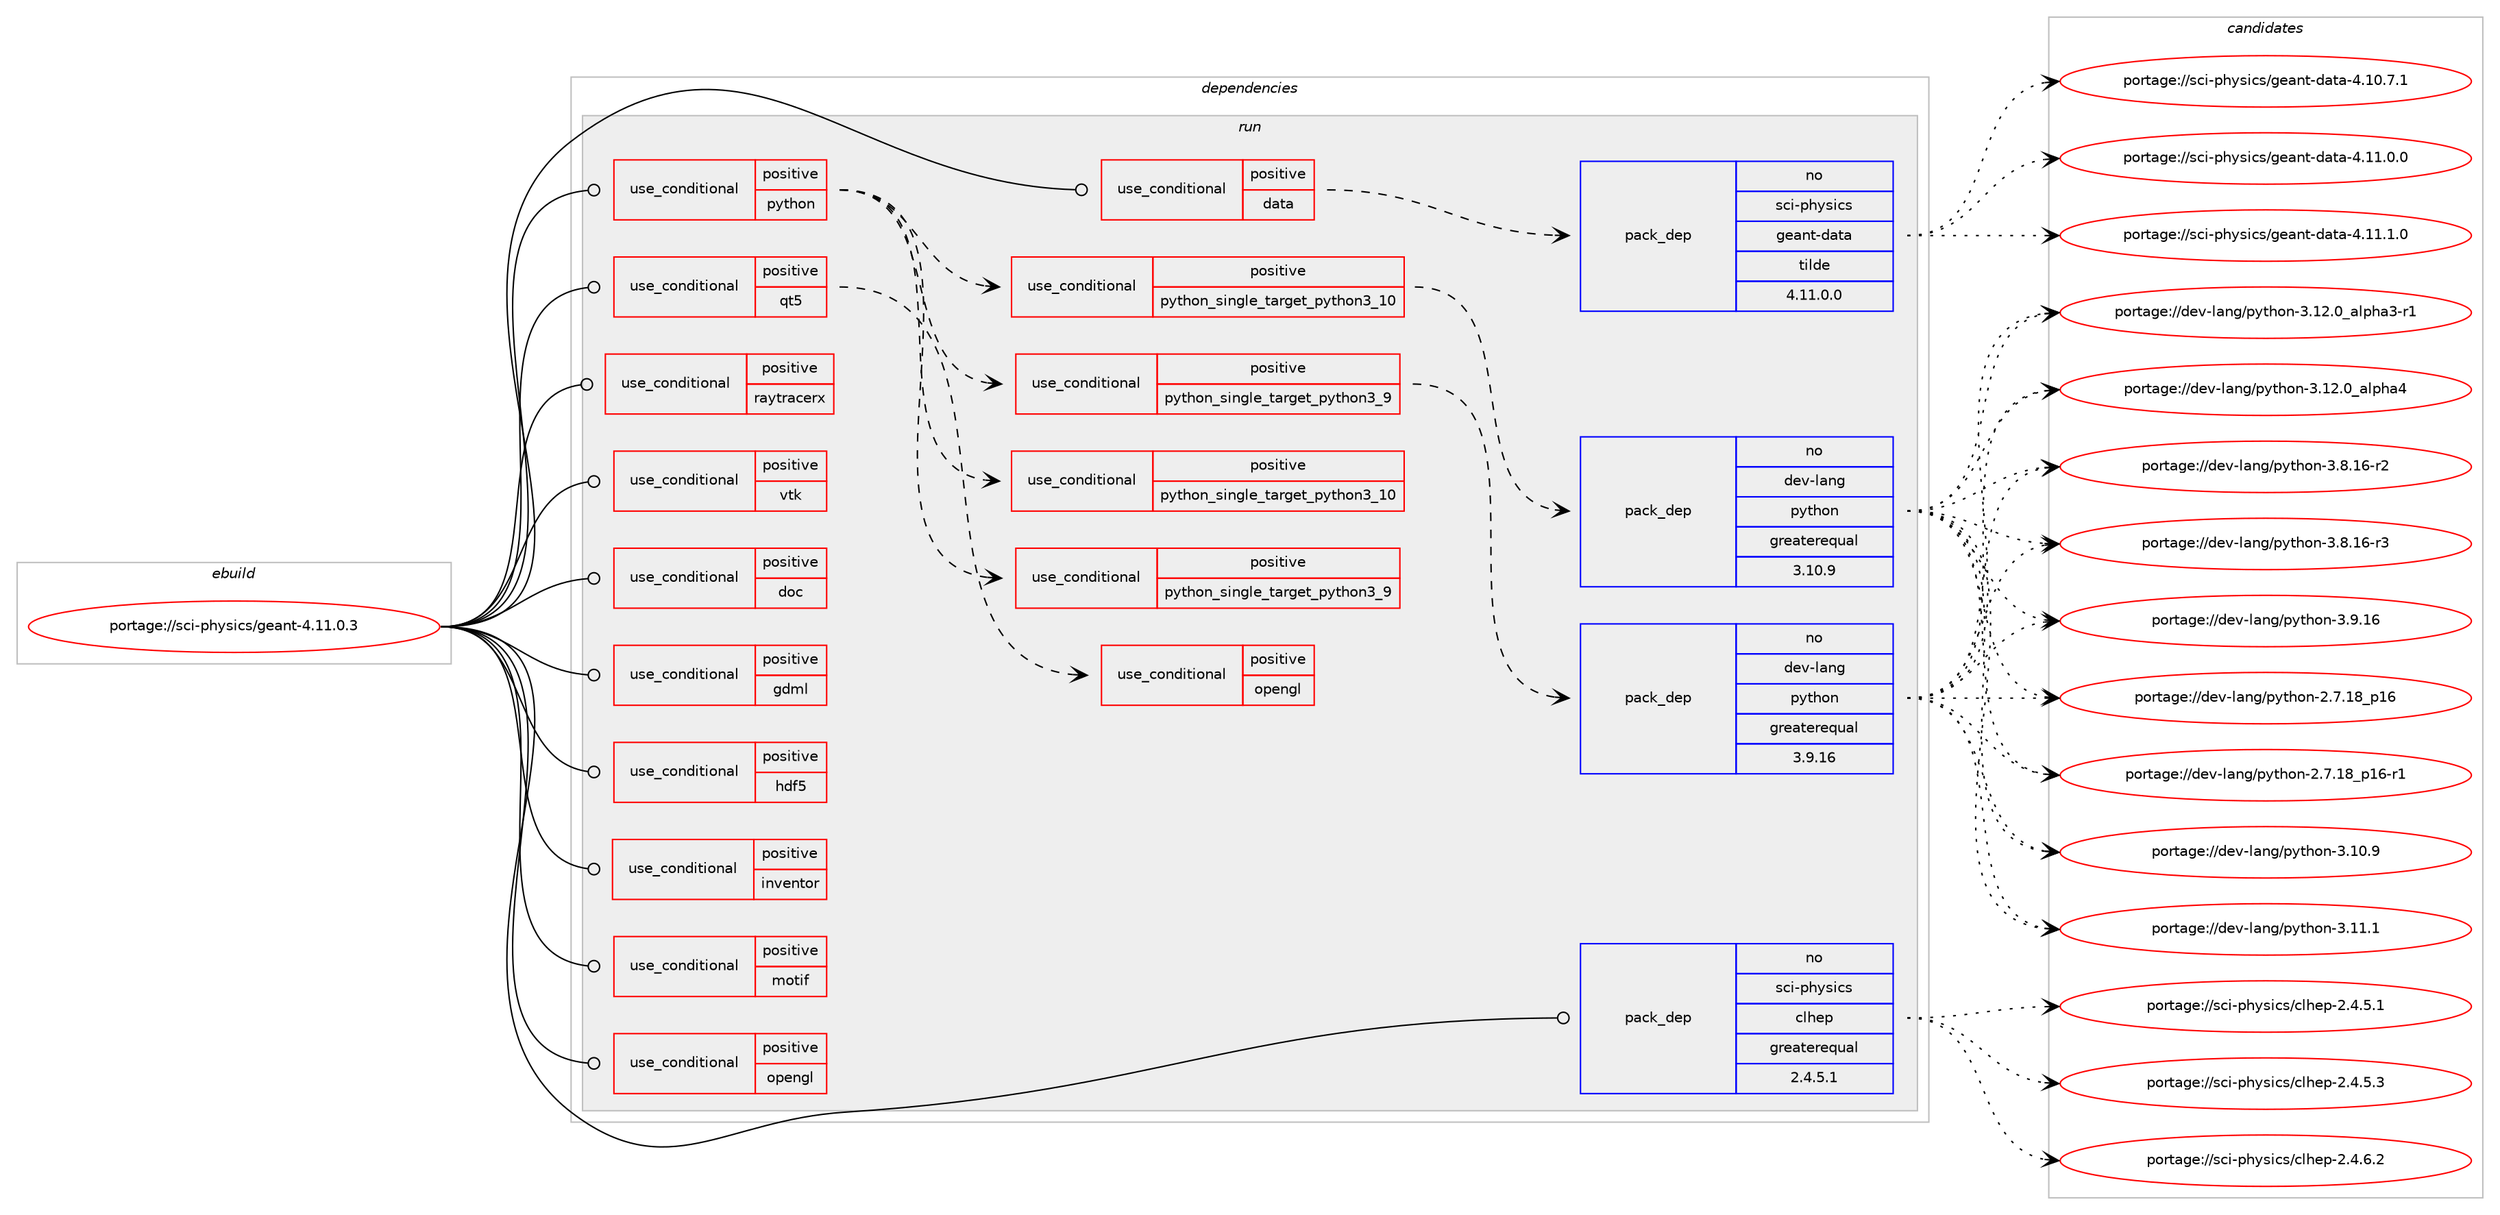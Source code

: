 digraph prolog {

# *************
# Graph options
# *************

newrank=true;
concentrate=true;
compound=true;
graph [rankdir=LR,fontname=Helvetica,fontsize=10,ranksep=1.5];#, ranksep=2.5, nodesep=0.2];
edge  [arrowhead=vee];
node  [fontname=Helvetica,fontsize=10];

# **********
# The ebuild
# **********

subgraph cluster_leftcol {
color=gray;
rank=same;
label=<<i>ebuild</i>>;
id [label="portage://sci-physics/geant-4.11.0.3", color=red, width=4, href="../sci-physics/geant-4.11.0.3.svg"];
}

# ****************
# The dependencies
# ****************

subgraph cluster_midcol {
color=gray;
label=<<i>dependencies</i>>;
subgraph cluster_compile {
fillcolor="#eeeeee";
style=filled;
label=<<i>compile</i>>;
}
subgraph cluster_compileandrun {
fillcolor="#eeeeee";
style=filled;
label=<<i>compile and run</i>>;
}
subgraph cluster_run {
fillcolor="#eeeeee";
style=filled;
label=<<i>run</i>>;
subgraph cond2795 {
dependency4254 [label=<<TABLE BORDER="0" CELLBORDER="1" CELLSPACING="0" CELLPADDING="4"><TR><TD ROWSPAN="3" CELLPADDING="10">use_conditional</TD></TR><TR><TD>positive</TD></TR><TR><TD>data</TD></TR></TABLE>>, shape=none, color=red];
subgraph pack1415 {
dependency4255 [label=<<TABLE BORDER="0" CELLBORDER="1" CELLSPACING="0" CELLPADDING="4" WIDTH="220"><TR><TD ROWSPAN="6" CELLPADDING="30">pack_dep</TD></TR><TR><TD WIDTH="110">no</TD></TR><TR><TD>sci-physics</TD></TR><TR><TD>geant-data</TD></TR><TR><TD>tilde</TD></TR><TR><TD>4.11.0.0</TD></TR></TABLE>>, shape=none, color=blue];
}
dependency4254:e -> dependency4255:w [weight=20,style="dashed",arrowhead="vee"];
}
id:e -> dependency4254:w [weight=20,style="solid",arrowhead="odot"];
subgraph cond2796 {
dependency4256 [label=<<TABLE BORDER="0" CELLBORDER="1" CELLSPACING="0" CELLPADDING="4"><TR><TD ROWSPAN="3" CELLPADDING="10">use_conditional</TD></TR><TR><TD>positive</TD></TR><TR><TD>doc</TD></TR></TABLE>>, shape=none, color=red];
# *** BEGIN UNKNOWN DEPENDENCY TYPE (TODO) ***
# dependency4256 -> package_dependency(portage://sci-physics/geant-4.11.0.3,run,no,app-doc,geant-docs,none,[,,],[],[])
# *** END UNKNOWN DEPENDENCY TYPE (TODO) ***

}
id:e -> dependency4256:w [weight=20,style="solid",arrowhead="odot"];
subgraph cond2797 {
dependency4257 [label=<<TABLE BORDER="0" CELLBORDER="1" CELLSPACING="0" CELLPADDING="4"><TR><TD ROWSPAN="3" CELLPADDING="10">use_conditional</TD></TR><TR><TD>positive</TD></TR><TR><TD>gdml</TD></TR></TABLE>>, shape=none, color=red];
# *** BEGIN UNKNOWN DEPENDENCY TYPE (TODO) ***
# dependency4257 -> package_dependency(portage://sci-physics/geant-4.11.0.3,run,no,dev-libs,xerces-c,none,[,,],[],[])
# *** END UNKNOWN DEPENDENCY TYPE (TODO) ***

}
id:e -> dependency4257:w [weight=20,style="solid",arrowhead="odot"];
subgraph cond2798 {
dependency4258 [label=<<TABLE BORDER="0" CELLBORDER="1" CELLSPACING="0" CELLPADDING="4"><TR><TD ROWSPAN="3" CELLPADDING="10">use_conditional</TD></TR><TR><TD>positive</TD></TR><TR><TD>hdf5</TD></TR></TABLE>>, shape=none, color=red];
# *** BEGIN UNKNOWN DEPENDENCY TYPE (TODO) ***
# dependency4258 -> package_dependency(portage://sci-physics/geant-4.11.0.3,run,no,sci-libs,hdf5,none,[,,],[],[use(optenable(threads),none)])
# *** END UNKNOWN DEPENDENCY TYPE (TODO) ***

}
id:e -> dependency4258:w [weight=20,style="solid",arrowhead="odot"];
subgraph cond2799 {
dependency4259 [label=<<TABLE BORDER="0" CELLBORDER="1" CELLSPACING="0" CELLPADDING="4"><TR><TD ROWSPAN="3" CELLPADDING="10">use_conditional</TD></TR><TR><TD>positive</TD></TR><TR><TD>inventor</TD></TR></TABLE>>, shape=none, color=red];
# *** BEGIN UNKNOWN DEPENDENCY TYPE (TODO) ***
# dependency4259 -> package_dependency(portage://sci-physics/geant-4.11.0.3,run,no,media-libs,SoXt,none,[,,],[],[])
# *** END UNKNOWN DEPENDENCY TYPE (TODO) ***

}
id:e -> dependency4259:w [weight=20,style="solid",arrowhead="odot"];
subgraph cond2800 {
dependency4260 [label=<<TABLE BORDER="0" CELLBORDER="1" CELLSPACING="0" CELLPADDING="4"><TR><TD ROWSPAN="3" CELLPADDING="10">use_conditional</TD></TR><TR><TD>positive</TD></TR><TR><TD>motif</TD></TR></TABLE>>, shape=none, color=red];
# *** BEGIN UNKNOWN DEPENDENCY TYPE (TODO) ***
# dependency4260 -> package_dependency(portage://sci-physics/geant-4.11.0.3,run,no,x11-libs,motif,none,[,,],[slot(0)],[])
# *** END UNKNOWN DEPENDENCY TYPE (TODO) ***

}
id:e -> dependency4260:w [weight=20,style="solid",arrowhead="odot"];
subgraph cond2801 {
dependency4261 [label=<<TABLE BORDER="0" CELLBORDER="1" CELLSPACING="0" CELLPADDING="4"><TR><TD ROWSPAN="3" CELLPADDING="10">use_conditional</TD></TR><TR><TD>positive</TD></TR><TR><TD>opengl</TD></TR></TABLE>>, shape=none, color=red];
# *** BEGIN UNKNOWN DEPENDENCY TYPE (TODO) ***
# dependency4261 -> package_dependency(portage://sci-physics/geant-4.11.0.3,run,no,virtual,opengl,none,[,,],[],[])
# *** END UNKNOWN DEPENDENCY TYPE (TODO) ***

}
id:e -> dependency4261:w [weight=20,style="solid",arrowhead="odot"];
subgraph cond2802 {
dependency4262 [label=<<TABLE BORDER="0" CELLBORDER="1" CELLSPACING="0" CELLPADDING="4"><TR><TD ROWSPAN="3" CELLPADDING="10">use_conditional</TD></TR><TR><TD>positive</TD></TR><TR><TD>python</TD></TR></TABLE>>, shape=none, color=red];
subgraph cond2803 {
dependency4263 [label=<<TABLE BORDER="0" CELLBORDER="1" CELLSPACING="0" CELLPADDING="4"><TR><TD ROWSPAN="3" CELLPADDING="10">use_conditional</TD></TR><TR><TD>positive</TD></TR><TR><TD>python_single_target_python3_9</TD></TR></TABLE>>, shape=none, color=red];
subgraph pack1416 {
dependency4264 [label=<<TABLE BORDER="0" CELLBORDER="1" CELLSPACING="0" CELLPADDING="4" WIDTH="220"><TR><TD ROWSPAN="6" CELLPADDING="30">pack_dep</TD></TR><TR><TD WIDTH="110">no</TD></TR><TR><TD>dev-lang</TD></TR><TR><TD>python</TD></TR><TR><TD>greaterequal</TD></TR><TR><TD>3.9.16</TD></TR></TABLE>>, shape=none, color=blue];
}
dependency4263:e -> dependency4264:w [weight=20,style="dashed",arrowhead="vee"];
}
dependency4262:e -> dependency4263:w [weight=20,style="dashed",arrowhead="vee"];
subgraph cond2804 {
dependency4265 [label=<<TABLE BORDER="0" CELLBORDER="1" CELLSPACING="0" CELLPADDING="4"><TR><TD ROWSPAN="3" CELLPADDING="10">use_conditional</TD></TR><TR><TD>positive</TD></TR><TR><TD>python_single_target_python3_10</TD></TR></TABLE>>, shape=none, color=red];
subgraph pack1417 {
dependency4266 [label=<<TABLE BORDER="0" CELLBORDER="1" CELLSPACING="0" CELLPADDING="4" WIDTH="220"><TR><TD ROWSPAN="6" CELLPADDING="30">pack_dep</TD></TR><TR><TD WIDTH="110">no</TD></TR><TR><TD>dev-lang</TD></TR><TR><TD>python</TD></TR><TR><TD>greaterequal</TD></TR><TR><TD>3.10.9</TD></TR></TABLE>>, shape=none, color=blue];
}
dependency4265:e -> dependency4266:w [weight=20,style="dashed",arrowhead="vee"];
}
dependency4262:e -> dependency4265:w [weight=20,style="dashed",arrowhead="vee"];
subgraph cond2805 {
dependency4267 [label=<<TABLE BORDER="0" CELLBORDER="1" CELLSPACING="0" CELLPADDING="4"><TR><TD ROWSPAN="3" CELLPADDING="10">use_conditional</TD></TR><TR><TD>positive</TD></TR><TR><TD>python_single_target_python3_9</TD></TR></TABLE>>, shape=none, color=red];
# *** BEGIN UNKNOWN DEPENDENCY TYPE (TODO) ***
# dependency4267 -> package_dependency(portage://sci-physics/geant-4.11.0.3,run,no,dev-libs,boost,none,[,,],any_same_slot,[use(enable(python),none),use(enable(python_targets_python3_9),negative)])
# *** END UNKNOWN DEPENDENCY TYPE (TODO) ***

}
dependency4262:e -> dependency4267:w [weight=20,style="dashed",arrowhead="vee"];
subgraph cond2806 {
dependency4268 [label=<<TABLE BORDER="0" CELLBORDER="1" CELLSPACING="0" CELLPADDING="4"><TR><TD ROWSPAN="3" CELLPADDING="10">use_conditional</TD></TR><TR><TD>positive</TD></TR><TR><TD>python_single_target_python3_10</TD></TR></TABLE>>, shape=none, color=red];
# *** BEGIN UNKNOWN DEPENDENCY TYPE (TODO) ***
# dependency4268 -> package_dependency(portage://sci-physics/geant-4.11.0.3,run,no,dev-libs,boost,none,[,,],any_same_slot,[use(enable(python),none),use(enable(python_targets_python3_10),negative)])
# *** END UNKNOWN DEPENDENCY TYPE (TODO) ***

}
dependency4262:e -> dependency4268:w [weight=20,style="dashed",arrowhead="vee"];
}
id:e -> dependency4262:w [weight=20,style="solid",arrowhead="odot"];
subgraph cond2807 {
dependency4269 [label=<<TABLE BORDER="0" CELLBORDER="1" CELLSPACING="0" CELLPADDING="4"><TR><TD ROWSPAN="3" CELLPADDING="10">use_conditional</TD></TR><TR><TD>positive</TD></TR><TR><TD>qt5</TD></TR></TABLE>>, shape=none, color=red];
# *** BEGIN UNKNOWN DEPENDENCY TYPE (TODO) ***
# dependency4269 -> package_dependency(portage://sci-physics/geant-4.11.0.3,run,no,dev-qt,qt3d,none,[,,],[slot(5)],[])
# *** END UNKNOWN DEPENDENCY TYPE (TODO) ***

# *** BEGIN UNKNOWN DEPENDENCY TYPE (TODO) ***
# dependency4269 -> package_dependency(portage://sci-physics/geant-4.11.0.3,run,no,dev-qt,qtcore,none,[,,],[slot(5)],[])
# *** END UNKNOWN DEPENDENCY TYPE (TODO) ***

# *** BEGIN UNKNOWN DEPENDENCY TYPE (TODO) ***
# dependency4269 -> package_dependency(portage://sci-physics/geant-4.11.0.3,run,no,dev-qt,qtgui,none,[,,],[slot(5)],[])
# *** END UNKNOWN DEPENDENCY TYPE (TODO) ***

# *** BEGIN UNKNOWN DEPENDENCY TYPE (TODO) ***
# dependency4269 -> package_dependency(portage://sci-physics/geant-4.11.0.3,run,no,dev-qt,qtprintsupport,none,[,,],[slot(5)],[])
# *** END UNKNOWN DEPENDENCY TYPE (TODO) ***

# *** BEGIN UNKNOWN DEPENDENCY TYPE (TODO) ***
# dependency4269 -> package_dependency(portage://sci-physics/geant-4.11.0.3,run,no,dev-qt,qtwidgets,none,[,,],[slot(5)],[])
# *** END UNKNOWN DEPENDENCY TYPE (TODO) ***

subgraph cond2808 {
dependency4270 [label=<<TABLE BORDER="0" CELLBORDER="1" CELLSPACING="0" CELLPADDING="4"><TR><TD ROWSPAN="3" CELLPADDING="10">use_conditional</TD></TR><TR><TD>positive</TD></TR><TR><TD>opengl</TD></TR></TABLE>>, shape=none, color=red];
# *** BEGIN UNKNOWN DEPENDENCY TYPE (TODO) ***
# dependency4270 -> package_dependency(portage://sci-physics/geant-4.11.0.3,run,no,dev-qt,qtopengl,none,[,,],[slot(5)],[])
# *** END UNKNOWN DEPENDENCY TYPE (TODO) ***

}
dependency4269:e -> dependency4270:w [weight=20,style="dashed",arrowhead="vee"];
}
id:e -> dependency4269:w [weight=20,style="solid",arrowhead="odot"];
subgraph cond2809 {
dependency4271 [label=<<TABLE BORDER="0" CELLBORDER="1" CELLSPACING="0" CELLPADDING="4"><TR><TD ROWSPAN="3" CELLPADDING="10">use_conditional</TD></TR><TR><TD>positive</TD></TR><TR><TD>raytracerx</TD></TR></TABLE>>, shape=none, color=red];
# *** BEGIN UNKNOWN DEPENDENCY TYPE (TODO) ***
# dependency4271 -> package_dependency(portage://sci-physics/geant-4.11.0.3,run,no,x11-libs,libX11,none,[,,],[],[])
# *** END UNKNOWN DEPENDENCY TYPE (TODO) ***

# *** BEGIN UNKNOWN DEPENDENCY TYPE (TODO) ***
# dependency4271 -> package_dependency(portage://sci-physics/geant-4.11.0.3,run,no,x11-libs,libXmu,none,[,,],[],[])
# *** END UNKNOWN DEPENDENCY TYPE (TODO) ***

}
id:e -> dependency4271:w [weight=20,style="solid",arrowhead="odot"];
subgraph cond2810 {
dependency4272 [label=<<TABLE BORDER="0" CELLBORDER="1" CELLSPACING="0" CELLPADDING="4"><TR><TD ROWSPAN="3" CELLPADDING="10">use_conditional</TD></TR><TR><TD>positive</TD></TR><TR><TD>vtk</TD></TR></TABLE>>, shape=none, color=red];
# *** BEGIN UNKNOWN DEPENDENCY TYPE (TODO) ***
# dependency4272 -> package_dependency(portage://sci-physics/geant-4.11.0.3,run,no,sci-libs,vtk,none,[,,],any_same_slot,[use(enable(qt5),none)])
# *** END UNKNOWN DEPENDENCY TYPE (TODO) ***

}
id:e -> dependency4272:w [weight=20,style="solid",arrowhead="odot"];
# *** BEGIN UNKNOWN DEPENDENCY TYPE (TODO) ***
# id -> package_dependency(portage://sci-physics/geant-4.11.0.3,run,no,dev-libs,expat,none,[,,],[],[])
# *** END UNKNOWN DEPENDENCY TYPE (TODO) ***

subgraph pack1418 {
dependency4273 [label=<<TABLE BORDER="0" CELLBORDER="1" CELLSPACING="0" CELLPADDING="4" WIDTH="220"><TR><TD ROWSPAN="6" CELLPADDING="30">pack_dep</TD></TR><TR><TD WIDTH="110">no</TD></TR><TR><TD>sci-physics</TD></TR><TR><TD>clhep</TD></TR><TR><TD>greaterequal</TD></TR><TR><TD>2.4.5.1</TD></TR></TABLE>>, shape=none, color=blue];
}
id:e -> dependency4273:w [weight=20,style="solid",arrowhead="odot"];
}
}

# **************
# The candidates
# **************

subgraph cluster_choices {
rank=same;
color=gray;
label=<<i>candidates</i>>;

subgraph choice1415 {
color=black;
nodesep=1;
choice1159910545112104121115105991154710310197110116451009711697455246494846554649 [label="portage://sci-physics/geant-data-4.10.7.1", color=red, width=4,href="../sci-physics/geant-data-4.10.7.1.svg"];
choice1159910545112104121115105991154710310197110116451009711697455246494946484648 [label="portage://sci-physics/geant-data-4.11.0.0", color=red, width=4,href="../sci-physics/geant-data-4.11.0.0.svg"];
choice1159910545112104121115105991154710310197110116451009711697455246494946494648 [label="portage://sci-physics/geant-data-4.11.1.0", color=red, width=4,href="../sci-physics/geant-data-4.11.1.0.svg"];
dependency4255:e -> choice1159910545112104121115105991154710310197110116451009711697455246494846554649:w [style=dotted,weight="100"];
dependency4255:e -> choice1159910545112104121115105991154710310197110116451009711697455246494946484648:w [style=dotted,weight="100"];
dependency4255:e -> choice1159910545112104121115105991154710310197110116451009711697455246494946494648:w [style=dotted,weight="100"];
}
subgraph choice1416 {
color=black;
nodesep=1;
choice10010111845108971101034711212111610411111045504655464956951124954 [label="portage://dev-lang/python-2.7.18_p16", color=red, width=4,href="../dev-lang/python-2.7.18_p16.svg"];
choice100101118451089711010347112121116104111110455046554649569511249544511449 [label="portage://dev-lang/python-2.7.18_p16-r1", color=red, width=4,href="../dev-lang/python-2.7.18_p16-r1.svg"];
choice10010111845108971101034711212111610411111045514649484657 [label="portage://dev-lang/python-3.10.9", color=red, width=4,href="../dev-lang/python-3.10.9.svg"];
choice10010111845108971101034711212111610411111045514649494649 [label="portage://dev-lang/python-3.11.1", color=red, width=4,href="../dev-lang/python-3.11.1.svg"];
choice10010111845108971101034711212111610411111045514649504648959710811210497514511449 [label="portage://dev-lang/python-3.12.0_alpha3-r1", color=red, width=4,href="../dev-lang/python-3.12.0_alpha3-r1.svg"];
choice1001011184510897110103471121211161041111104551464950464895971081121049752 [label="portage://dev-lang/python-3.12.0_alpha4", color=red, width=4,href="../dev-lang/python-3.12.0_alpha4.svg"];
choice100101118451089711010347112121116104111110455146564649544511450 [label="portage://dev-lang/python-3.8.16-r2", color=red, width=4,href="../dev-lang/python-3.8.16-r2.svg"];
choice100101118451089711010347112121116104111110455146564649544511451 [label="portage://dev-lang/python-3.8.16-r3", color=red, width=4,href="../dev-lang/python-3.8.16-r3.svg"];
choice10010111845108971101034711212111610411111045514657464954 [label="portage://dev-lang/python-3.9.16", color=red, width=4,href="../dev-lang/python-3.9.16.svg"];
dependency4264:e -> choice10010111845108971101034711212111610411111045504655464956951124954:w [style=dotted,weight="100"];
dependency4264:e -> choice100101118451089711010347112121116104111110455046554649569511249544511449:w [style=dotted,weight="100"];
dependency4264:e -> choice10010111845108971101034711212111610411111045514649484657:w [style=dotted,weight="100"];
dependency4264:e -> choice10010111845108971101034711212111610411111045514649494649:w [style=dotted,weight="100"];
dependency4264:e -> choice10010111845108971101034711212111610411111045514649504648959710811210497514511449:w [style=dotted,weight="100"];
dependency4264:e -> choice1001011184510897110103471121211161041111104551464950464895971081121049752:w [style=dotted,weight="100"];
dependency4264:e -> choice100101118451089711010347112121116104111110455146564649544511450:w [style=dotted,weight="100"];
dependency4264:e -> choice100101118451089711010347112121116104111110455146564649544511451:w [style=dotted,weight="100"];
dependency4264:e -> choice10010111845108971101034711212111610411111045514657464954:w [style=dotted,weight="100"];
}
subgraph choice1417 {
color=black;
nodesep=1;
choice10010111845108971101034711212111610411111045504655464956951124954 [label="portage://dev-lang/python-2.7.18_p16", color=red, width=4,href="../dev-lang/python-2.7.18_p16.svg"];
choice100101118451089711010347112121116104111110455046554649569511249544511449 [label="portage://dev-lang/python-2.7.18_p16-r1", color=red, width=4,href="../dev-lang/python-2.7.18_p16-r1.svg"];
choice10010111845108971101034711212111610411111045514649484657 [label="portage://dev-lang/python-3.10.9", color=red, width=4,href="../dev-lang/python-3.10.9.svg"];
choice10010111845108971101034711212111610411111045514649494649 [label="portage://dev-lang/python-3.11.1", color=red, width=4,href="../dev-lang/python-3.11.1.svg"];
choice10010111845108971101034711212111610411111045514649504648959710811210497514511449 [label="portage://dev-lang/python-3.12.0_alpha3-r1", color=red, width=4,href="../dev-lang/python-3.12.0_alpha3-r1.svg"];
choice1001011184510897110103471121211161041111104551464950464895971081121049752 [label="portage://dev-lang/python-3.12.0_alpha4", color=red, width=4,href="../dev-lang/python-3.12.0_alpha4.svg"];
choice100101118451089711010347112121116104111110455146564649544511450 [label="portage://dev-lang/python-3.8.16-r2", color=red, width=4,href="../dev-lang/python-3.8.16-r2.svg"];
choice100101118451089711010347112121116104111110455146564649544511451 [label="portage://dev-lang/python-3.8.16-r3", color=red, width=4,href="../dev-lang/python-3.8.16-r3.svg"];
choice10010111845108971101034711212111610411111045514657464954 [label="portage://dev-lang/python-3.9.16", color=red, width=4,href="../dev-lang/python-3.9.16.svg"];
dependency4266:e -> choice10010111845108971101034711212111610411111045504655464956951124954:w [style=dotted,weight="100"];
dependency4266:e -> choice100101118451089711010347112121116104111110455046554649569511249544511449:w [style=dotted,weight="100"];
dependency4266:e -> choice10010111845108971101034711212111610411111045514649484657:w [style=dotted,weight="100"];
dependency4266:e -> choice10010111845108971101034711212111610411111045514649494649:w [style=dotted,weight="100"];
dependency4266:e -> choice10010111845108971101034711212111610411111045514649504648959710811210497514511449:w [style=dotted,weight="100"];
dependency4266:e -> choice1001011184510897110103471121211161041111104551464950464895971081121049752:w [style=dotted,weight="100"];
dependency4266:e -> choice100101118451089711010347112121116104111110455146564649544511450:w [style=dotted,weight="100"];
dependency4266:e -> choice100101118451089711010347112121116104111110455146564649544511451:w [style=dotted,weight="100"];
dependency4266:e -> choice10010111845108971101034711212111610411111045514657464954:w [style=dotted,weight="100"];
}
subgraph choice1418 {
color=black;
nodesep=1;
choice11599105451121041211151059911547991081041011124550465246534649 [label="portage://sci-physics/clhep-2.4.5.1", color=red, width=4,href="../sci-physics/clhep-2.4.5.1.svg"];
choice11599105451121041211151059911547991081041011124550465246534651 [label="portage://sci-physics/clhep-2.4.5.3", color=red, width=4,href="../sci-physics/clhep-2.4.5.3.svg"];
choice11599105451121041211151059911547991081041011124550465246544650 [label="portage://sci-physics/clhep-2.4.6.2", color=red, width=4,href="../sci-physics/clhep-2.4.6.2.svg"];
dependency4273:e -> choice11599105451121041211151059911547991081041011124550465246534649:w [style=dotted,weight="100"];
dependency4273:e -> choice11599105451121041211151059911547991081041011124550465246534651:w [style=dotted,weight="100"];
dependency4273:e -> choice11599105451121041211151059911547991081041011124550465246544650:w [style=dotted,weight="100"];
}
}

}
